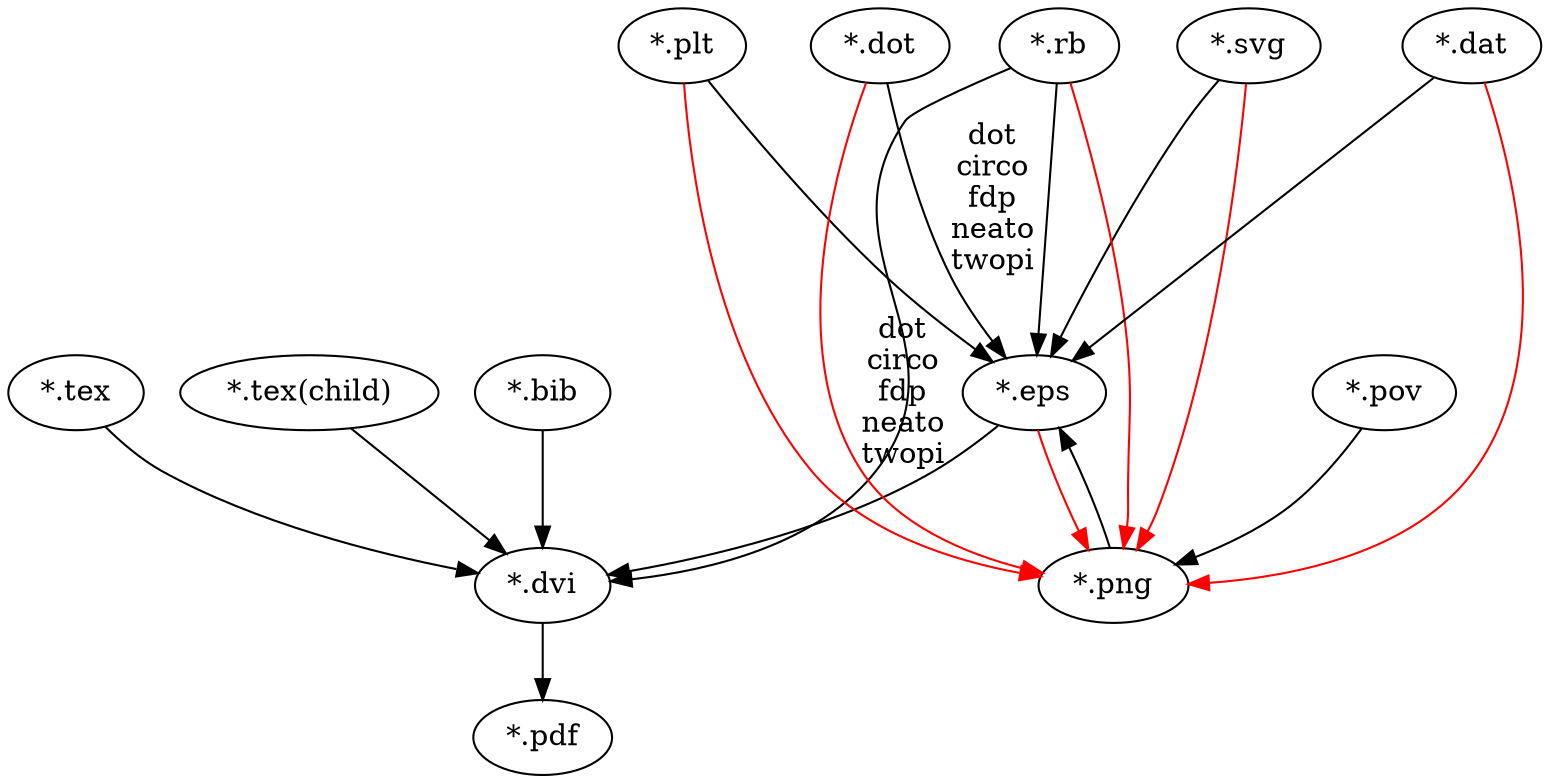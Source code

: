 digraph sample {
  //graph [bgcolor = "#99FFCC"];
  "*.tex" -> "*.dvi";
  "*.tex(child)" -> "*.dvi";
  //"*.tex" -> dvi;
  "*.bib" -> "*.dvi";
  "*.dvi" -> "*.pdf";
  "*.svg" -> "*.eps";
  "*.svg" -> "*.png"[color = red];
  "*.pov" -> "*.png";
  "*.png" -> "*.eps";
  "*.eps" -> "*.dvi";
  "*.eps" -> "*.png"[color = red];
  "*.rb"  -> "*.dvi";
  "*.rb"  -> "*.png"[color = red];
  "*.rb"  -> "*.eps";
  "*.dat" -> "*.png"[color = red];
  "*.dat" -> "*.eps";
  "*.plt" -> "*.png"[color = red];
  "*.plt" -> "*.eps";

  //"*.rb\n(+ *.dat)" -> "*.eps";
  //"rb" -> eps[label = "(+dat)"];
  //"dat" -> eps;
  //"dat" -> eps;

  "*.dot" -> "*.eps"[label = "dot\ncirco\nfdp\nneato\ntwopi"];
  "*.dot" -> "*.png"[label = "dot\ncirco\nfdp\nneato\ntwopi"][color = red];

  //"dot\ncirco\nfdp\nneato\ntwopi" -> eps;
  //dot -> eps;
  //circo -> eps;
  //fdp -> eps;
  //neato -> eps;
  //twopi -> eps;

}
